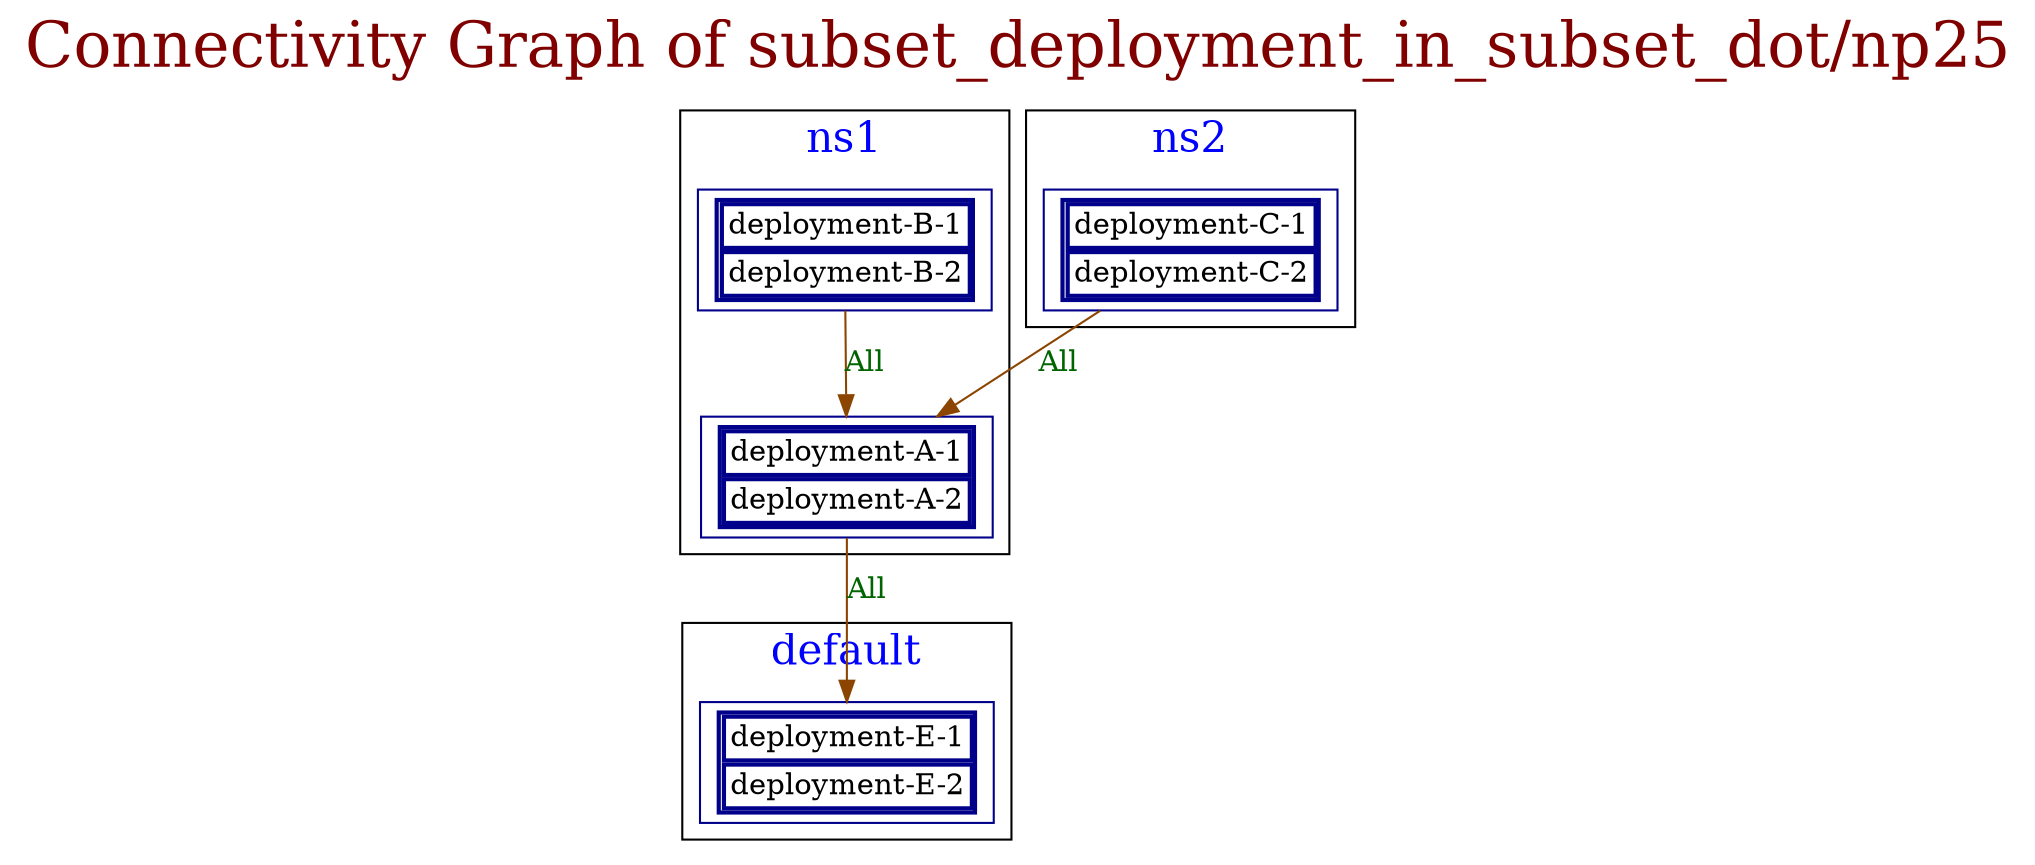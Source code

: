 // The Connectivity Graph of subset_deployment_in_subset_dot/np25
digraph {
	label="Connectivity Graph of subset_deployment_in_subset_dot/np25"	labelloc = "t"
	fontsize=30
	fontcolor=webmaroon
subgraph cluster_default_namespace{
	label="default"
	fontsize=20
	fontcolor=blue
	"default/deployment-E-1" [label=<<table border="2" cellspacing="0"><tr><td>deployment-E-1</td></tr><tr><td>deployment-E-2</td></tr></table>> shape=box color=darkblue]
}
subgraph cluster_ns1_namespace{
	label="ns1"
	fontsize=20
	fontcolor=blue
	"ns1/deployment-A-1" [label=<<table border="2" cellspacing="0"><tr><td>deployment-A-1</td></tr><tr><td>deployment-A-2</td></tr></table>> shape=box color=darkblue]
	"ns1/deployment-B-1" [label=<<table border="2" cellspacing="0"><tr><td>deployment-B-1</td></tr><tr><td>deployment-B-2</td></tr></table>> shape=box color=darkblue]
}
subgraph cluster_ns2_namespace{
	label="ns2"
	fontsize=20
	fontcolor=blue
	"ns2/deployment-C-1" [label=<<table border="2" cellspacing="0"><tr><td>deployment-C-1</td></tr><tr><td>deployment-C-2</td></tr></table>> shape=box color=darkblue]
}
	"ns1/deployment-A-1" -> "default/deployment-E-1"[label="All" color=darkorange4 fontcolor=darkgreen dir=both arrowhead=normal arrowtail=none]
	"ns1/deployment-B-1" -> "ns1/deployment-A-1"[label="All" color=darkorange4 fontcolor=darkgreen dir=both arrowhead=normal arrowtail=none]
	"ns2/deployment-C-1" -> "ns1/deployment-A-1"[label="All" color=darkorange4 fontcolor=darkgreen dir=both arrowhead=normal arrowtail=none]
}
